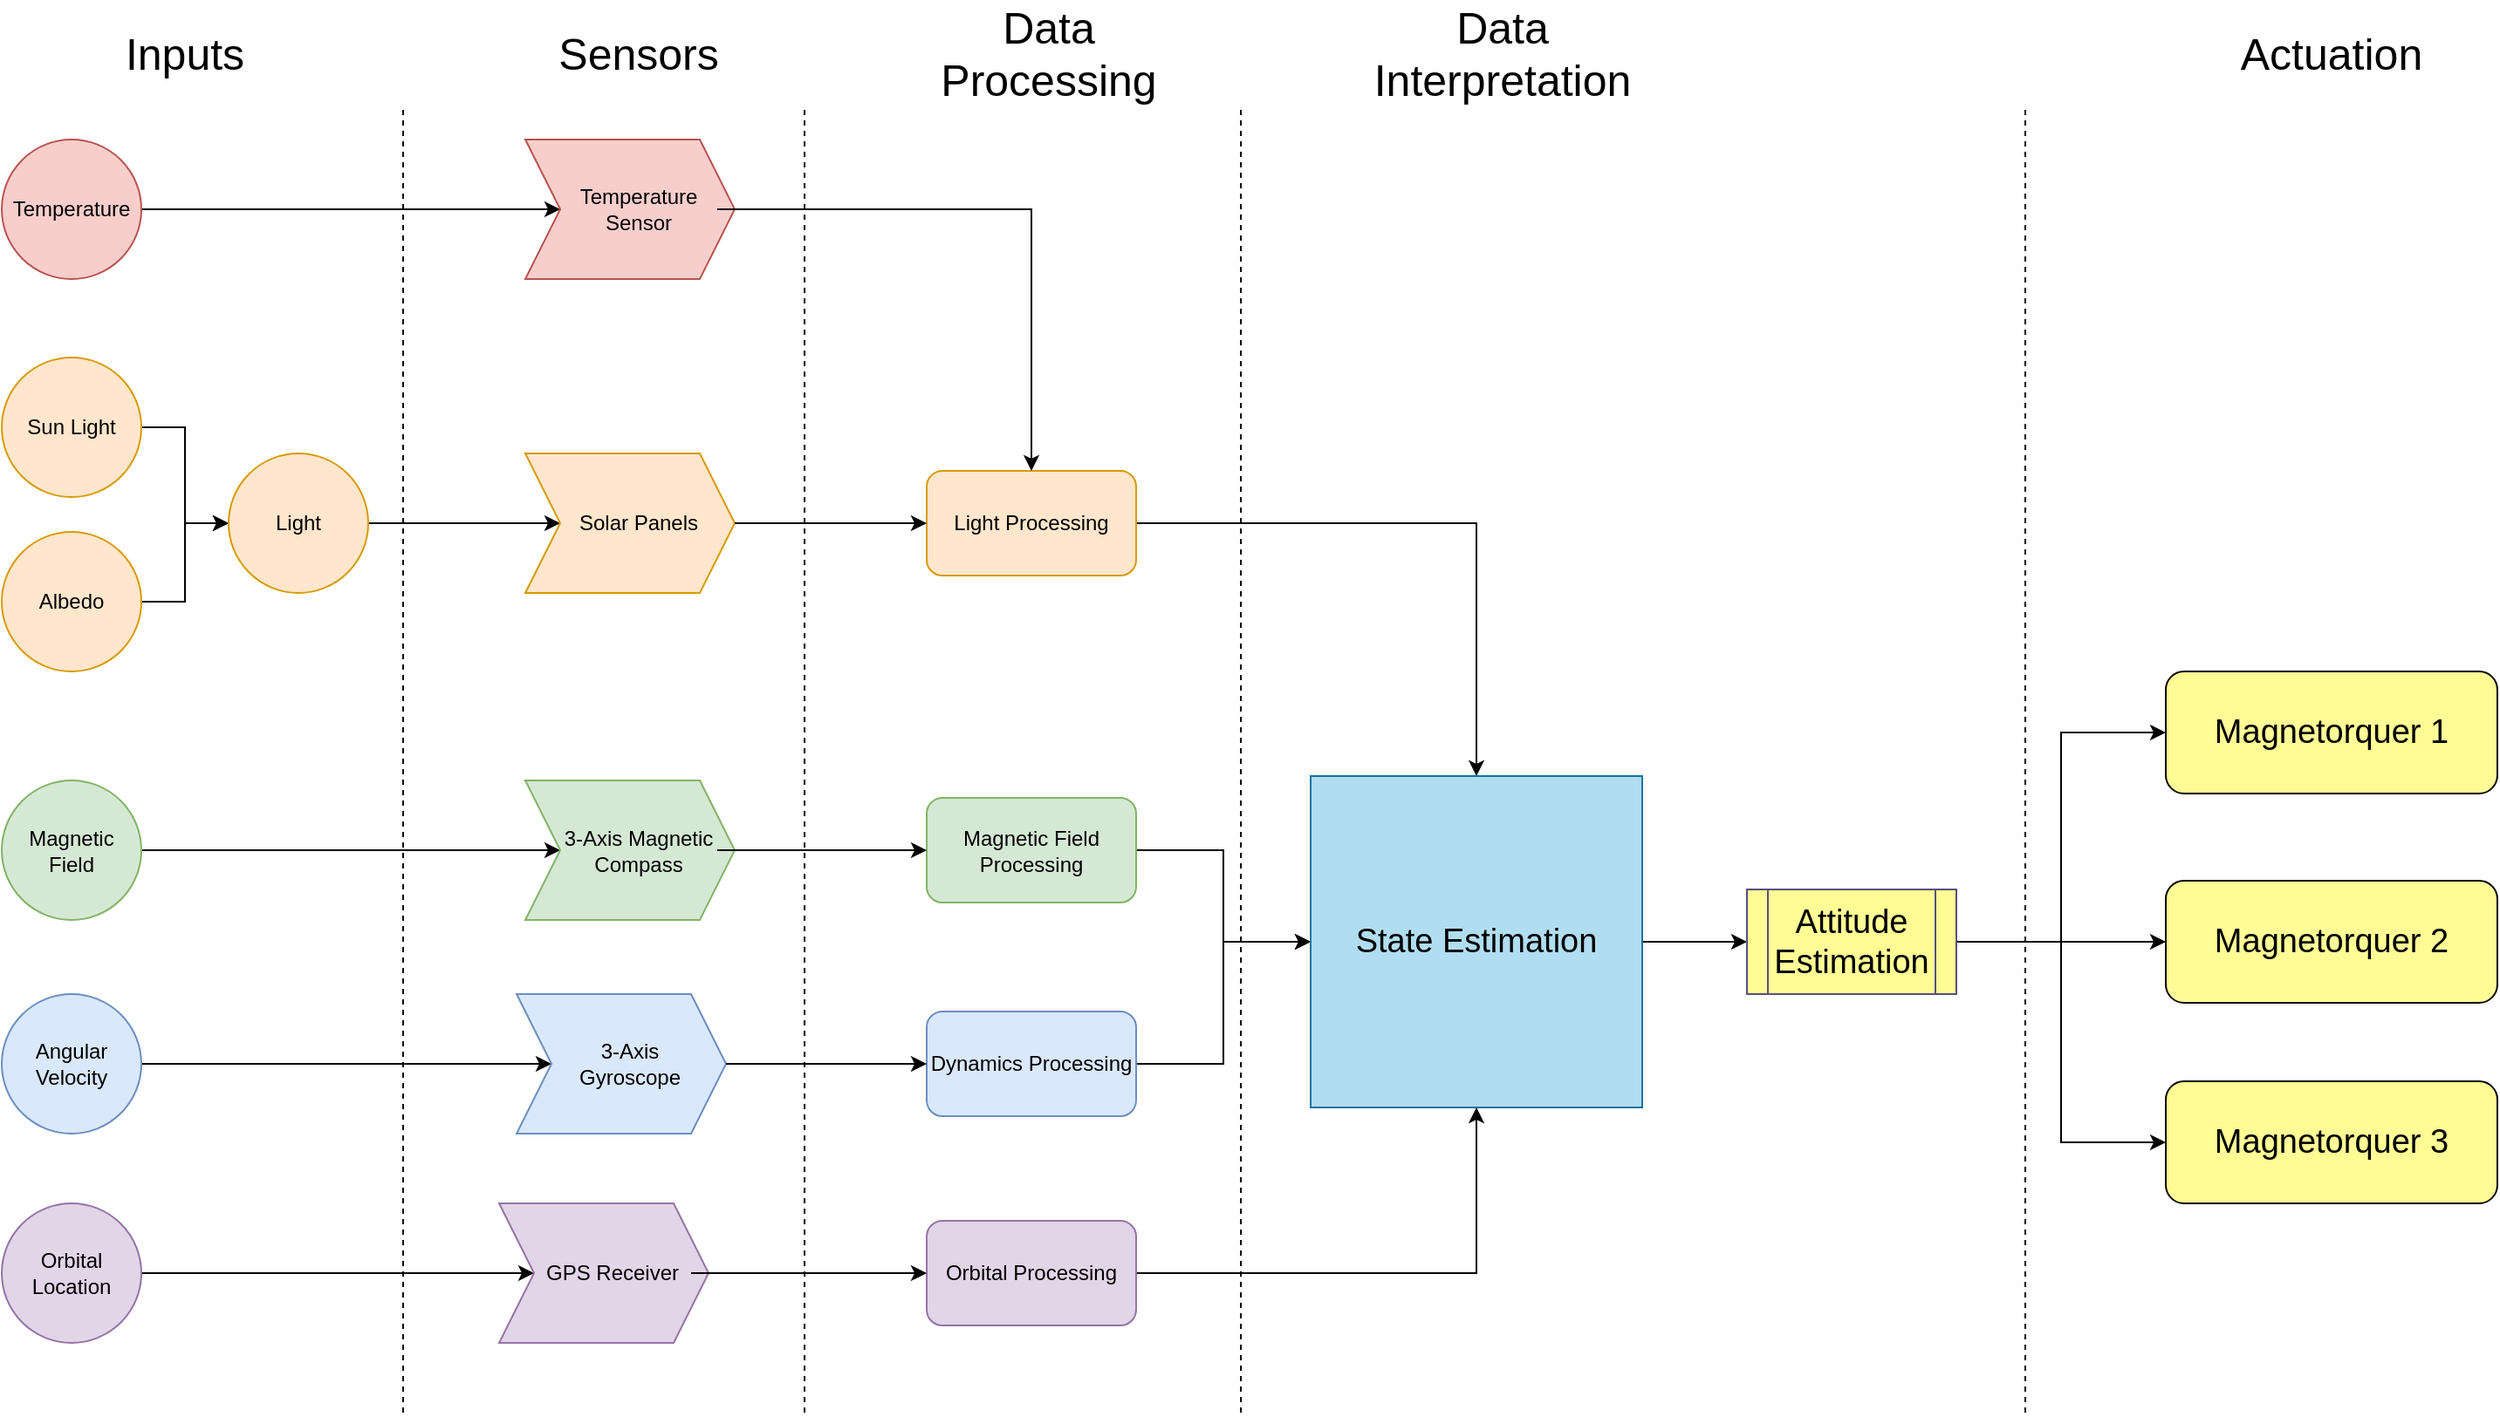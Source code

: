 <mxfile version="12.3.7" type="device" pages="1"><diagram id="u8BxeMKpCbe8PmhEH0hM" name="Page-1"><mxGraphModel dx="2450" dy="2080" grid="1" gridSize="10" guides="1" tooltips="1" connect="1" arrows="1" fold="1" page="1" pageScale="1" pageWidth="850" pageHeight="1100" math="0" shadow="0"><root><mxCell id="0"/><mxCell id="1" parent="0"/><mxCell id="p5XGhER7-qsdLg642lOd-35" value="" style="edgeStyle=orthogonalEdgeStyle;rounded=0;orthogonalLoop=1;jettySize=auto;html=1;startArrow=none;startFill=0;endArrow=classic;endFill=1;fontSize=12;entryX=0;entryY=0.5;entryDx=0;entryDy=0;" parent="1" source="p5XGhER7-qsdLg642lOd-1" target="p5XGhER7-qsdLg642lOd-14" edge="1"><mxGeometry relative="1" as="geometry"><mxPoint x="130" y="-960" as="targetPoint"/></mxGeometry></mxCell><mxCell id="p5XGhER7-qsdLg642lOd-1" value="Temperature" style="ellipse;whiteSpace=wrap;html=1;aspect=fixed;fillColor=#f8cecc;strokeColor=#b85450;" parent="1" vertex="1"><mxGeometry x="-30" y="-1000" width="80" height="80" as="geometry"/></mxCell><mxCell id="p5XGhER7-qsdLg642lOd-10" style="edgeStyle=orthogonalEdgeStyle;rounded=0;orthogonalLoop=1;jettySize=auto;html=1;exitX=1;exitY=0.5;exitDx=0;exitDy=0;entryX=0;entryY=0.5;entryDx=0;entryDy=0;" parent="1" source="p5XGhER7-qsdLg642lOd-2" target="p5XGhER7-qsdLg642lOd-9" edge="1"><mxGeometry relative="1" as="geometry"/></mxCell><mxCell id="p5XGhER7-qsdLg642lOd-2" value="Sun Light" style="ellipse;whiteSpace=wrap;html=1;aspect=fixed;fillColor=#ffe6cc;strokeColor=#d79b00;" parent="1" vertex="1"><mxGeometry x="-30" y="-875" width="80" height="80" as="geometry"/></mxCell><mxCell id="p5XGhER7-qsdLg642lOd-11" style="edgeStyle=orthogonalEdgeStyle;rounded=0;orthogonalLoop=1;jettySize=auto;html=1;entryX=0;entryY=0.5;entryDx=0;entryDy=0;" parent="1" source="p5XGhER7-qsdLg642lOd-3" target="p5XGhER7-qsdLg642lOd-9" edge="1"><mxGeometry relative="1" as="geometry"/></mxCell><mxCell id="p5XGhER7-qsdLg642lOd-3" value="Albedo" style="ellipse;whiteSpace=wrap;html=1;aspect=fixed;fillColor=#ffe6cc;strokeColor=#d79b00;" parent="1" vertex="1"><mxGeometry x="-30" y="-775" width="80" height="80" as="geometry"/></mxCell><mxCell id="p5XGhER7-qsdLg642lOd-38" style="edgeStyle=orthogonalEdgeStyle;rounded=0;orthogonalLoop=1;jettySize=auto;html=1;exitX=1;exitY=0.5;exitDx=0;exitDy=0;entryX=0;entryY=0.5;entryDx=0;entryDy=0;startArrow=none;startFill=0;endArrow=classic;endFill=1;fontSize=12;" parent="1" source="p5XGhER7-qsdLg642lOd-4" target="p5XGhER7-qsdLg642lOd-24" edge="1"><mxGeometry relative="1" as="geometry"/></mxCell><mxCell id="p5XGhER7-qsdLg642lOd-4" value="Magnetic Field" style="ellipse;whiteSpace=wrap;html=1;aspect=fixed;fillColor=#d5e8d4;strokeColor=#82b366;" parent="1" vertex="1"><mxGeometry x="-30" y="-632.5" width="80" height="80" as="geometry"/></mxCell><mxCell id="p5XGhER7-qsdLg642lOd-39" style="edgeStyle=orthogonalEdgeStyle;rounded=0;orthogonalLoop=1;jettySize=auto;html=1;entryX=0;entryY=0.5;entryDx=0;entryDy=0;startArrow=none;startFill=0;endArrow=classic;endFill=1;fontSize=12;" parent="1" source="p5XGhER7-qsdLg642lOd-5" target="p5XGhER7-qsdLg642lOd-30" edge="1"><mxGeometry relative="1" as="geometry"/></mxCell><mxCell id="p5XGhER7-qsdLg642lOd-5" value="Angular Velocity" style="ellipse;whiteSpace=wrap;html=1;aspect=fixed;fillColor=#dae8fc;strokeColor=#6c8ebf;" parent="1" vertex="1"><mxGeometry x="-30" y="-510" width="80" height="80" as="geometry"/></mxCell><mxCell id="p5XGhER7-qsdLg642lOd-40" style="edgeStyle=orthogonalEdgeStyle;rounded=0;orthogonalLoop=1;jettySize=auto;html=1;entryX=0;entryY=0.5;entryDx=0;entryDy=0;startArrow=none;startFill=0;endArrow=classic;endFill=1;fontSize=12;" parent="1" source="p5XGhER7-qsdLg642lOd-6" target="p5XGhER7-qsdLg642lOd-27" edge="1"><mxGeometry relative="1" as="geometry"/></mxCell><mxCell id="p5XGhER7-qsdLg642lOd-6" value="Orbital Location" style="ellipse;whiteSpace=wrap;html=1;aspect=fixed;fillColor=#e1d5e7;strokeColor=#9673a6;" parent="1" vertex="1"><mxGeometry x="-30" y="-390" width="80" height="80" as="geometry"/></mxCell><mxCell id="p5XGhER7-qsdLg642lOd-7" value="" style="endArrow=none;dashed=1;html=1;" parent="1" edge="1"><mxGeometry width="50" height="50" relative="1" as="geometry"><mxPoint x="200" y="-270" as="sourcePoint"/><mxPoint x="200" y="-1020" as="targetPoint"/></mxGeometry></mxCell><mxCell id="p5XGhER7-qsdLg642lOd-8" value="&lt;font style=&quot;font-size: 25px;&quot;&gt;Inputs&lt;/font&gt;" style="text;html=1;strokeColor=none;fillColor=none;align=center;verticalAlign=middle;whiteSpace=wrap;rounded=0;fontSize=25;" parent="1" vertex="1"><mxGeometry x="50" y="-1065" width="50" height="30" as="geometry"/></mxCell><mxCell id="p5XGhER7-qsdLg642lOd-32" style="edgeStyle=orthogonalEdgeStyle;rounded=0;orthogonalLoop=1;jettySize=auto;html=1;entryX=0;entryY=0.5;entryDx=0;entryDy=0;fontSize=12;" parent="1" source="p5XGhER7-qsdLg642lOd-9" target="p5XGhER7-qsdLg642lOd-18" edge="1"><mxGeometry relative="1" as="geometry"/></mxCell><mxCell id="p5XGhER7-qsdLg642lOd-9" value="Light" style="ellipse;whiteSpace=wrap;html=1;aspect=fixed;fillColor=#ffe6cc;strokeColor=#d79b00;" parent="1" vertex="1"><mxGeometry x="100" y="-820" width="80" height="80" as="geometry"/></mxCell><mxCell id="p5XGhER7-qsdLg642lOd-15" value="" style="group" parent="1" vertex="1" connectable="0"><mxGeometry x="270" y="-1000" width="120" height="80" as="geometry"/></mxCell><mxCell id="p5XGhER7-qsdLg642lOd-13" value="" style="shape=step;perimeter=stepPerimeter;whiteSpace=wrap;html=1;fixedSize=1;fontSize=25;fillColor=#f8cecc;strokeColor=#b85450;" parent="p5XGhER7-qsdLg642lOd-15" vertex="1"><mxGeometry width="120" height="80" as="geometry"/></mxCell><mxCell id="p5XGhER7-qsdLg642lOd-14" value="&lt;font style=&quot;font-size: 12px&quot;&gt;Temperature Sensor&lt;/font&gt;" style="text;html=1;strokeColor=none;fillColor=none;align=center;verticalAlign=middle;whiteSpace=wrap;rounded=0;fontSize=12;horizontal=1;" parent="p5XGhER7-qsdLg642lOd-15" vertex="1"><mxGeometry x="20" y="15" width="90" height="50" as="geometry"/></mxCell><mxCell id="p5XGhER7-qsdLg642lOd-16" value="" style="group" parent="1" vertex="1" connectable="0"><mxGeometry x="270" y="-820" width="120" height="80" as="geometry"/></mxCell><mxCell id="p5XGhER7-qsdLg642lOd-17" value="" style="shape=step;perimeter=stepPerimeter;whiteSpace=wrap;html=1;fixedSize=1;fontSize=25;fillColor=#ffe6cc;strokeColor=#d79b00;" parent="p5XGhER7-qsdLg642lOd-16" vertex="1"><mxGeometry width="120" height="80" as="geometry"/></mxCell><mxCell id="p5XGhER7-qsdLg642lOd-18" value="Solar Panels" style="text;html=1;strokeColor=none;fillColor=none;align=center;verticalAlign=middle;whiteSpace=wrap;rounded=0;fontSize=12;horizontal=1;" parent="p5XGhER7-qsdLg642lOd-16" vertex="1"><mxGeometry x="20" y="15" width="90" height="50" as="geometry"/></mxCell><mxCell id="p5XGhER7-qsdLg642lOd-22" value="" style="group" parent="1" vertex="1" connectable="0"><mxGeometry x="270" y="-632.5" width="120" height="80" as="geometry"/></mxCell><mxCell id="p5XGhER7-qsdLg642lOd-23" value="" style="shape=step;perimeter=stepPerimeter;whiteSpace=wrap;html=1;fixedSize=1;fontSize=25;fillColor=#d5e8d4;strokeColor=#82b366;" parent="p5XGhER7-qsdLg642lOd-22" vertex="1"><mxGeometry width="120" height="80" as="geometry"/></mxCell><mxCell id="p5XGhER7-qsdLg642lOd-24" value="&lt;font style=&quot;font-size: 12px;&quot;&gt;3-Axis Magnetic Compass&lt;/font&gt;" style="text;html=1;strokeColor=none;fillColor=none;align=center;verticalAlign=middle;whiteSpace=wrap;rounded=0;fontSize=12;horizontal=1;" parent="p5XGhER7-qsdLg642lOd-22" vertex="1"><mxGeometry x="20" y="15" width="90" height="50" as="geometry"/></mxCell><mxCell id="p5XGhER7-qsdLg642lOd-25" value="" style="group" parent="1" vertex="1" connectable="0"><mxGeometry x="255" y="-390" width="120" height="80" as="geometry"/></mxCell><mxCell id="p5XGhER7-qsdLg642lOd-26" value="" style="shape=step;perimeter=stepPerimeter;whiteSpace=wrap;html=1;fixedSize=1;fontSize=25;fillColor=#e1d5e7;strokeColor=#9673a6;" parent="p5XGhER7-qsdLg642lOd-25" vertex="1"><mxGeometry width="120" height="80" as="geometry"/></mxCell><mxCell id="p5XGhER7-qsdLg642lOd-27" value="&lt;font style=&quot;font-size: 12px&quot;&gt;GPS Receiver&lt;/font&gt;" style="text;html=1;strokeColor=none;fillColor=none;align=center;verticalAlign=middle;whiteSpace=wrap;rounded=0;fontSize=12;horizontal=1;" parent="p5XGhER7-qsdLg642lOd-25" vertex="1"><mxGeometry x="20" y="15" width="90" height="50" as="geometry"/></mxCell><mxCell id="p5XGhER7-qsdLg642lOd-28" value="" style="group" parent="1" vertex="1" connectable="0"><mxGeometry x="265" y="-510" width="120" height="80" as="geometry"/></mxCell><mxCell id="p5XGhER7-qsdLg642lOd-29" value="" style="shape=step;perimeter=stepPerimeter;whiteSpace=wrap;html=1;fixedSize=1;fontSize=25;fillColor=#dae8fc;strokeColor=#6c8ebf;" parent="p5XGhER7-qsdLg642lOd-28" vertex="1"><mxGeometry width="120" height="80" as="geometry"/></mxCell><mxCell id="p5XGhER7-qsdLg642lOd-30" value="&lt;font style=&quot;font-size: 12px&quot;&gt;3-Axis Gyroscope&lt;/font&gt;" style="text;html=1;strokeColor=none;fillColor=none;align=center;verticalAlign=middle;whiteSpace=wrap;rounded=0;fontSize=12;horizontal=1;" parent="p5XGhER7-qsdLg642lOd-28" vertex="1"><mxGeometry x="20" y="15" width="90" height="50" as="geometry"/></mxCell><mxCell id="p5XGhER7-qsdLg642lOd-43" value="&lt;font style=&quot;font-size: 25px&quot;&gt;Sensors&lt;/font&gt;" style="text;html=1;strokeColor=none;fillColor=none;align=center;verticalAlign=middle;whiteSpace=wrap;rounded=0;fontSize=25;" parent="1" vertex="1"><mxGeometry x="310" y="-1065" width="50" height="30" as="geometry"/></mxCell><mxCell id="p5XGhER7-qsdLg642lOd-61" style="edgeStyle=orthogonalEdgeStyle;rounded=0;orthogonalLoop=1;jettySize=auto;html=1;exitX=1;exitY=0.5;exitDx=0;exitDy=0;entryX=0.5;entryY=0;entryDx=0;entryDy=0;startArrow=none;startFill=0;endArrow=classic;endFill=1;fontSize=12;" parent="1" source="p5XGhER7-qsdLg642lOd-44" target="p5XGhER7-qsdLg642lOd-60" edge="1"><mxGeometry relative="1" as="geometry"/></mxCell><mxCell id="p5XGhER7-qsdLg642lOd-44" value="Light Processing" style="rounded=1;whiteSpace=wrap;html=1;fontSize=12;fillColor=#ffe6cc;strokeColor=#d79b00;" parent="1" vertex="1"><mxGeometry x="500" y="-810" width="120" height="60" as="geometry"/></mxCell><mxCell id="p5XGhER7-qsdLg642lOd-45" value="" style="endArrow=none;dashed=1;html=1;" parent="1" edge="1"><mxGeometry width="50" height="50" relative="1" as="geometry"><mxPoint x="430" y="-270" as="sourcePoint"/><mxPoint x="430" y="-1020" as="targetPoint"/></mxGeometry></mxCell><mxCell id="p5XGhER7-qsdLg642lOd-46" value="" style="edgeStyle=orthogonalEdgeStyle;rounded=0;orthogonalLoop=1;jettySize=auto;html=1;startArrow=none;startFill=0;endArrow=classic;endFill=1;fontSize=12;" parent="1" source="p5XGhER7-qsdLg642lOd-14" target="p5XGhER7-qsdLg642lOd-44" edge="1"><mxGeometry relative="1" as="geometry"/></mxCell><mxCell id="p5XGhER7-qsdLg642lOd-49" style="edgeStyle=orthogonalEdgeStyle;rounded=0;orthogonalLoop=1;jettySize=auto;html=1;exitX=1;exitY=0.5;exitDx=0;exitDy=0;entryX=0;entryY=0.5;entryDx=0;entryDy=0;startArrow=none;startFill=0;endArrow=classic;endFill=1;fontSize=12;" parent="1" source="p5XGhER7-qsdLg642lOd-17" target="p5XGhER7-qsdLg642lOd-44" edge="1"><mxGeometry relative="1" as="geometry"/></mxCell><mxCell id="p5XGhER7-qsdLg642lOd-62" style="edgeStyle=orthogonalEdgeStyle;rounded=0;orthogonalLoop=1;jettySize=auto;html=1;entryX=0;entryY=0.5;entryDx=0;entryDy=0;startArrow=none;startFill=0;endArrow=classic;endFill=1;fontSize=12;" parent="1" source="p5XGhER7-qsdLg642lOd-54" target="p5XGhER7-qsdLg642lOd-60" edge="1"><mxGeometry relative="1" as="geometry"/></mxCell><mxCell id="p5XGhER7-qsdLg642lOd-54" value="Magnetic Field Processing" style="rounded=1;whiteSpace=wrap;html=1;fontSize=12;fillColor=#d5e8d4;strokeColor=#82b366;" parent="1" vertex="1"><mxGeometry x="500" y="-622.5" width="120" height="60" as="geometry"/></mxCell><mxCell id="p5XGhER7-qsdLg642lOd-63" style="edgeStyle=orthogonalEdgeStyle;rounded=0;orthogonalLoop=1;jettySize=auto;html=1;entryX=0;entryY=0.5;entryDx=0;entryDy=0;startArrow=none;startFill=0;endArrow=classic;endFill=1;fontSize=12;" parent="1" source="p5XGhER7-qsdLg642lOd-55" target="p5XGhER7-qsdLg642lOd-60" edge="1"><mxGeometry relative="1" as="geometry"/></mxCell><mxCell id="p5XGhER7-qsdLg642lOd-55" value="Dynamics Processing" style="rounded=1;whiteSpace=wrap;html=1;fontSize=12;fillColor=#dae8fc;strokeColor=#6c8ebf;" parent="1" vertex="1"><mxGeometry x="500" y="-500" width="120" height="60" as="geometry"/></mxCell><mxCell id="p5XGhER7-qsdLg642lOd-64" style="edgeStyle=orthogonalEdgeStyle;rounded=0;orthogonalLoop=1;jettySize=auto;html=1;entryX=0.5;entryY=1;entryDx=0;entryDy=0;startArrow=none;startFill=0;endArrow=classic;endFill=1;fontSize=12;" parent="1" source="p5XGhER7-qsdLg642lOd-56" target="p5XGhER7-qsdLg642lOd-60" edge="1"><mxGeometry relative="1" as="geometry"/></mxCell><mxCell id="p5XGhER7-qsdLg642lOd-56" value="Orbital Processing" style="rounded=1;whiteSpace=wrap;html=1;fontSize=12;fillColor=#e1d5e7;strokeColor=#9673a6;" parent="1" vertex="1"><mxGeometry x="500" y="-380" width="120" height="60" as="geometry"/></mxCell><mxCell id="p5XGhER7-qsdLg642lOd-57" style="edgeStyle=orthogonalEdgeStyle;rounded=0;orthogonalLoop=1;jettySize=auto;html=1;entryX=0;entryY=0.5;entryDx=0;entryDy=0;startArrow=none;startFill=0;endArrow=classic;endFill=1;fontSize=12;" parent="1" source="p5XGhER7-qsdLg642lOd-24" target="p5XGhER7-qsdLg642lOd-54" edge="1"><mxGeometry relative="1" as="geometry"/></mxCell><mxCell id="p5XGhER7-qsdLg642lOd-58" style="edgeStyle=orthogonalEdgeStyle;rounded=0;orthogonalLoop=1;jettySize=auto;html=1;exitX=1;exitY=0.5;exitDx=0;exitDy=0;entryX=0;entryY=0.5;entryDx=0;entryDy=0;startArrow=none;startFill=0;endArrow=classic;endFill=1;fontSize=12;" parent="1" source="p5XGhER7-qsdLg642lOd-29" target="p5XGhER7-qsdLg642lOd-55" edge="1"><mxGeometry relative="1" as="geometry"/></mxCell><mxCell id="p5XGhER7-qsdLg642lOd-59" style="edgeStyle=orthogonalEdgeStyle;rounded=0;orthogonalLoop=1;jettySize=auto;html=1;startArrow=none;startFill=0;endArrow=classic;endFill=1;fontSize=12;" parent="1" source="p5XGhER7-qsdLg642lOd-27" target="p5XGhER7-qsdLg642lOd-56" edge="1"><mxGeometry relative="1" as="geometry"/></mxCell><mxCell id="p5XGhER7-qsdLg642lOd-68" value="" style="edgeStyle=orthogonalEdgeStyle;rounded=0;orthogonalLoop=1;jettySize=auto;html=1;startArrow=none;startFill=0;endArrow=classic;endFill=1;fontSize=19;entryX=0;entryY=0.5;entryDx=0;entryDy=0;" parent="1" source="p5XGhER7-qsdLg642lOd-60" target="p5XGhER7-qsdLg642lOd-70" edge="1"><mxGeometry relative="1" as="geometry"><mxPoint x="940" y="-540" as="targetPoint"/></mxGeometry></mxCell><mxCell id="p5XGhER7-qsdLg642lOd-60" value="State Estimation" style="whiteSpace=wrap;html=1;aspect=fixed;fontSize=19;fillColor=#b1ddf0;strokeColor=#10739e;" parent="1" vertex="1"><mxGeometry x="720" y="-635" width="190" height="190" as="geometry"/></mxCell><mxCell id="p5XGhER7-qsdLg642lOd-65" value="" style="endArrow=none;dashed=1;html=1;" parent="1" edge="1"><mxGeometry width="50" height="50" relative="1" as="geometry"><mxPoint x="680" y="-270" as="sourcePoint"/><mxPoint x="680" y="-1020" as="targetPoint"/></mxGeometry></mxCell><mxCell id="p5XGhER7-qsdLg642lOd-66" value="&lt;font style=&quot;font-size: 25px&quot;&gt;Data Processing&lt;/font&gt;" style="text;html=1;strokeColor=none;fillColor=none;align=center;verticalAlign=middle;whiteSpace=wrap;rounded=0;fontSize=25;" parent="1" vertex="1"><mxGeometry x="500" y="-1065" width="140" height="30" as="geometry"/></mxCell><mxCell id="p5XGhER7-qsdLg642lOd-74" style="edgeStyle=orthogonalEdgeStyle;rounded=0;orthogonalLoop=1;jettySize=auto;html=1;startArrow=none;startFill=0;endArrow=classic;endFill=1;fontSize=19;entryX=0;entryY=0.5;entryDx=0;entryDy=0;" parent="1" source="p5XGhER7-qsdLg642lOd-70" target="p5XGhER7-qsdLg642lOd-76" edge="1"><mxGeometry relative="1" as="geometry"><mxPoint x="1190" y="-540" as="targetPoint"/></mxGeometry></mxCell><mxCell id="p5XGhER7-qsdLg642lOd-80" style="edgeStyle=orthogonalEdgeStyle;rounded=0;orthogonalLoop=1;jettySize=auto;html=1;exitX=1;exitY=0.5;exitDx=0;exitDy=0;entryX=0;entryY=0.5;entryDx=0;entryDy=0;startArrow=none;startFill=0;endArrow=classic;endFill=1;fontSize=19;" parent="1" source="p5XGhER7-qsdLg642lOd-70" target="p5XGhER7-qsdLg642lOd-75" edge="1"><mxGeometry relative="1" as="geometry"/></mxCell><mxCell id="p5XGhER7-qsdLg642lOd-81" style="edgeStyle=orthogonalEdgeStyle;rounded=0;orthogonalLoop=1;jettySize=auto;html=1;exitX=1;exitY=0.5;exitDx=0;exitDy=0;entryX=0;entryY=0.5;entryDx=0;entryDy=0;startArrow=none;startFill=0;endArrow=classic;endFill=1;fontSize=19;" parent="1" source="p5XGhER7-qsdLg642lOd-70" target="p5XGhER7-qsdLg642lOd-77" edge="1"><mxGeometry relative="1" as="geometry"/></mxCell><mxCell id="p5XGhER7-qsdLg642lOd-70" value="Attitude Estimation" style="shape=process;whiteSpace=wrap;html=1;backgroundOutline=1;fontSize=19;fillColor=#FFFC96;strokeColor=#56517e;" parent="1" vertex="1"><mxGeometry x="970" y="-570" width="120" height="60" as="geometry"/></mxCell><mxCell id="p5XGhER7-qsdLg642lOd-71" value="" style="endArrow=none;dashed=1;html=1;" parent="1" edge="1"><mxGeometry width="50" height="50" relative="1" as="geometry"><mxPoint x="1129.5" y="-270" as="sourcePoint"/><mxPoint x="1129.5" y="-1020" as="targetPoint"/></mxGeometry></mxCell><mxCell id="p5XGhER7-qsdLg642lOd-72" value="&lt;font style=&quot;font-size: 25px&quot;&gt;Data Interpretation&lt;/font&gt;" style="text;html=1;strokeColor=none;fillColor=none;align=center;verticalAlign=middle;whiteSpace=wrap;rounded=0;fontSize=25;" parent="1" vertex="1"><mxGeometry x="760" y="-1065" width="140" height="30" as="geometry"/></mxCell><mxCell id="p5XGhER7-qsdLg642lOd-73" value="&lt;font style=&quot;font-size: 25px&quot;&gt;Actuation&lt;/font&gt;" style="text;html=1;strokeColor=none;fillColor=none;align=center;verticalAlign=middle;whiteSpace=wrap;rounded=0;fontSize=25;" parent="1" vertex="1"><mxGeometry x="1235" y="-1065" width="140" height="30" as="geometry"/></mxCell><mxCell id="p5XGhER7-qsdLg642lOd-75" value="Magnetorquer 1" style="rounded=1;whiteSpace=wrap;html=1;fillColor=#FFFC96;fontSize=19;" parent="1" vertex="1"><mxGeometry x="1210" y="-695" width="190" height="70" as="geometry"/></mxCell><mxCell id="p5XGhER7-qsdLg642lOd-76" value="Magnetorquer 2" style="rounded=1;whiteSpace=wrap;html=1;fillColor=#FFFC96;fontSize=19;" parent="1" vertex="1"><mxGeometry x="1210" y="-575" width="190" height="70" as="geometry"/></mxCell><mxCell id="p5XGhER7-qsdLg642lOd-77" value="Magnetorquer 3" style="rounded=1;whiteSpace=wrap;html=1;fillColor=#FFFC96;fontSize=19;" parent="1" vertex="1"><mxGeometry x="1210" y="-460" width="190" height="70" as="geometry"/></mxCell></root></mxGraphModel></diagram></mxfile>